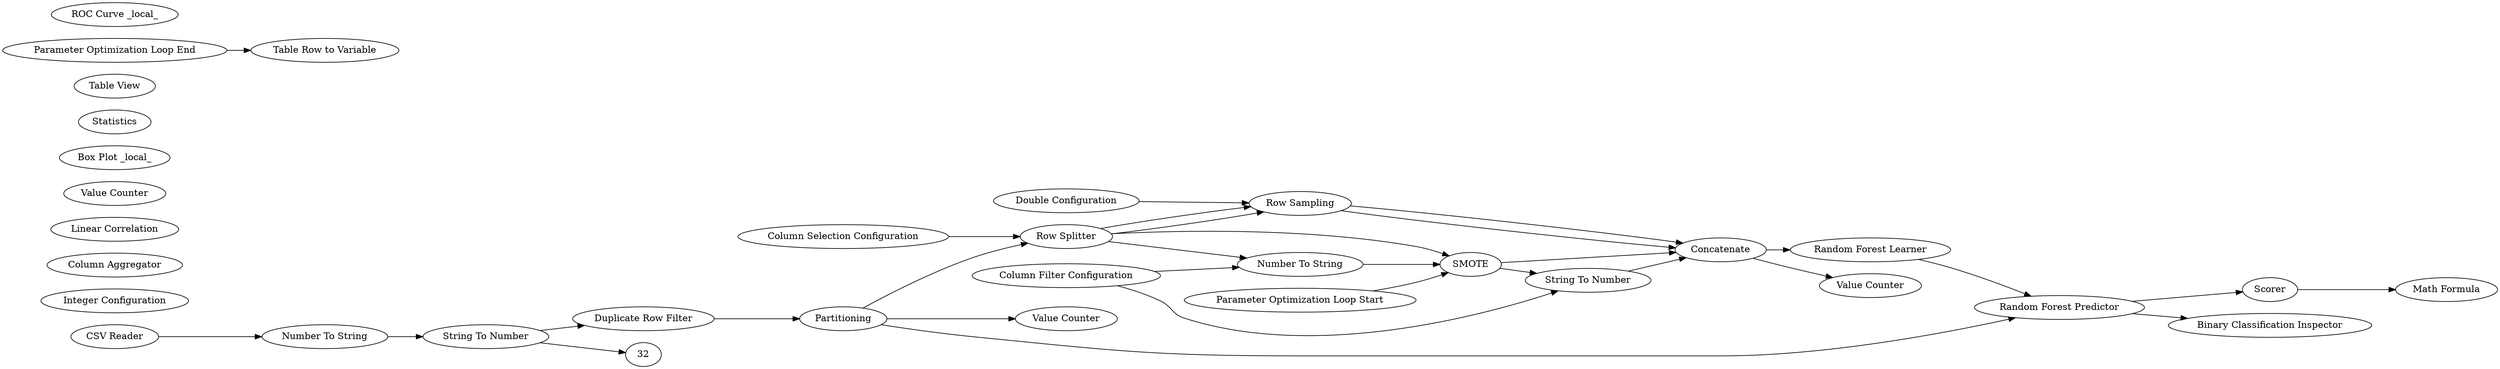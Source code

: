 digraph {
	4 [label=SMOTE]
	8 [label="Row Splitter"]
	10 [label="Row Sampling"]
	11 [label=Concatenate]
	75 [label="Number To String"]
	76 [label="String To Number"]
	77 [label="Integer Configuration"]
	80 [label="Column Filter Configuration"]
	82 [label="Double Configuration"]
	83 [label="Column Selection Configuration"]
	1 [label="CSV Reader"]
	3 [label="String To Number"]
	4 [label=SMOTE]
	8 [label="Row Splitter"]
	10 [label="Row Sampling"]
	11 [label=Concatenate]
	31 [label="Duplicate Row Filter"]
	25 [label="Column Aggregator"]
	27 [label="Linear Correlation"]
	28 [label="Value Counter"]
	29 [label="Box Plot _local_"]
	30 [label=Statistics]
	33 [label=Partitioning]
	34 [label="Number To String"]
	35 [label="Value Counter"]
	36 [label="Random Forest Learner"]
	37 [label="Random Forest Predictor"]
	38 [label=Scorer]
	39 [label="Table View"]
	40 [label="Binary Classification Inspector"]
	41 [label="Value Counter"]
	42 [label="Parameter Optimization Loop Start"]
	43 [label="Parameter Optimization Loop End"]
	44 [label="Table Row to Variable"]
	45 [label="ROC Curve _local_"]
	47 [label="Math Formula"]
	4 -> 76
	8 -> 10
	8 -> 75
	10 -> 11
	75 -> 4
	76 -> 11
	80 -> 75
	80 -> 76
	82 -> 10
	83 -> 8
	1 -> 34
	3 -> 32
	3 -> 31
	4 -> 11
	8 -> 4
	8 -> 10
	10 -> 11
	11 -> 41
	11 -> 36
	31 -> 33
	33 -> 35
	33 -> 37
	33 -> 8
	34 -> 3
	36 -> 37
	37 -> 38
	37 -> 40
	38 -> 47
	42 -> 4
	43 -> 44
	rankdir=LR
}
